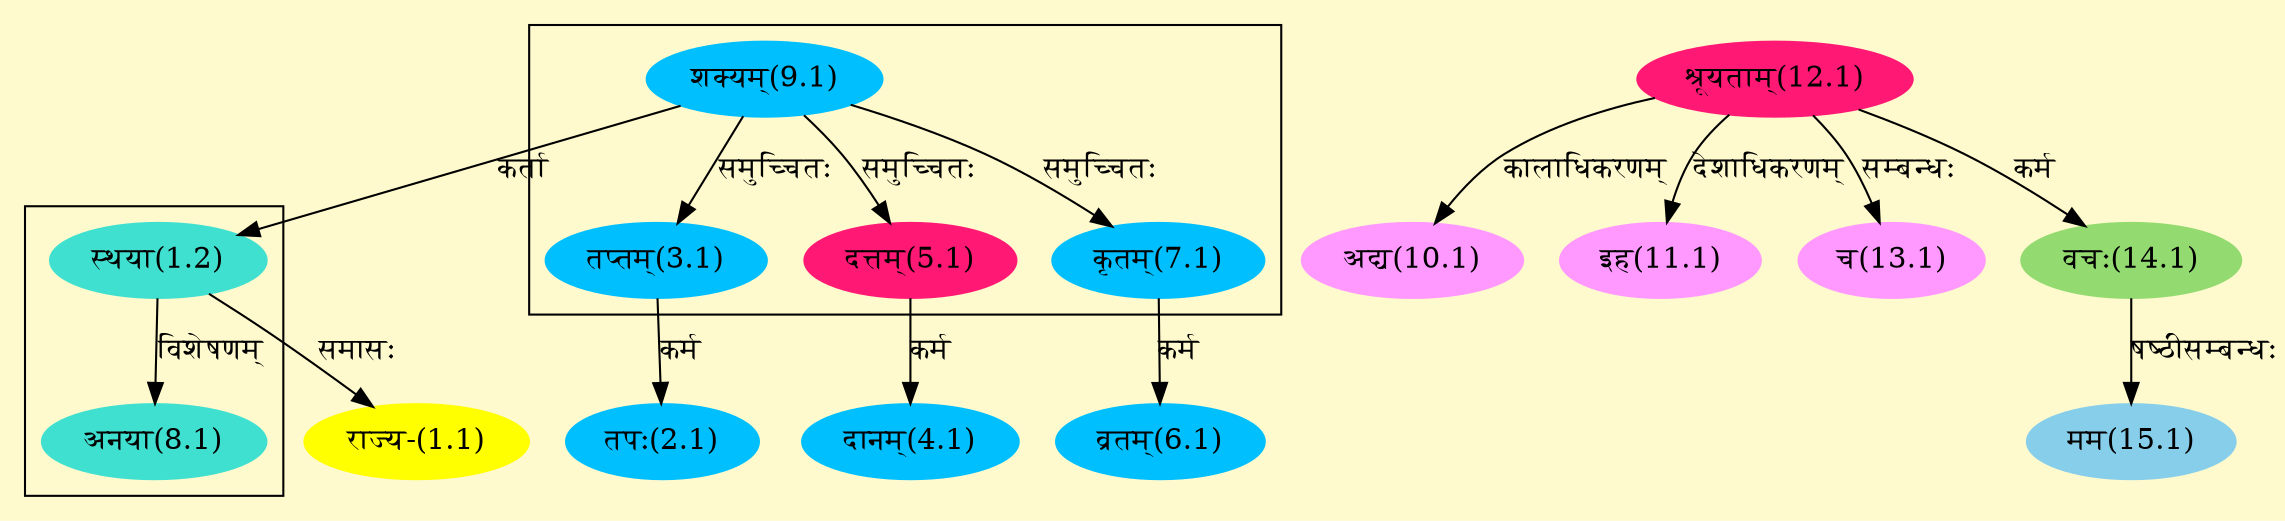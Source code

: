 digraph G{
rankdir=BT;
 compound=true;
 bgcolor="lemonchiffon1";

subgraph cluster_1{
Node3_1 [style=filled, color="#00BFFF" label = "तप्तम्(3.1)"]
Node9_1 [style=filled, color="#00BFFF" label = "शक्यम्(9.1)"]
Node5_1 [style=filled, color="#FF1975" label = "दत्तम्(5.1)"]
Node7_1 [style=filled, color="#00BFFF" label = "कृतम्(7.1)"]

}

subgraph cluster_2{
Node8_1 [style=filled, color="#40E0D0" label = "अनया(8.1)"]
Node1_2 [style=filled, color="#40E0D0" label = "स्थया(1.2)"]

}
Node1_1 [style=filled, color="#FFFF00" label = "राज्य-(1.1)"]
Node1_2 [style=filled, color="#40E0D0" label = "स्थया(1.2)"]
Node9_1 [style=filled, color="#00BFFF" label = "शक्यम्(9.1)"]
Node2_1 [style=filled, color="#00BFFF" label = "तपः(2.1)"]
Node3_1 [style=filled, color="#00BFFF" label = "तप्तम्(3.1)"]
Node4_1 [style=filled, color="#00BFFF" label = "दानम्(4.1)"]
Node5_1 [style=filled, color="#FF1975" label = "दत्तम्(5.1)"]
Node6_1 [style=filled, color="#00BFFF" label = "व्रतम्(6.1)"]
Node7_1 [style=filled, color="#00BFFF" label = "कृतम्(7.1)"]
Node [style=filled, color="" label = "()"]
Node10_1 [style=filled, color="#FF99FF" label = "अद्य(10.1)"]
Node12_1 [style=filled, color="#FF1975" label = "श्रूयताम्(12.1)"]
Node11_1 [style=filled, color="#FF99FF" label = "इह(11.1)"]
Node13_1 [style=filled, color="#FF99FF" label = "च(13.1)"]
Node14_1 [style=filled, color="#93DB70" label = "वचः(14.1)"]
Node15_1 [style=filled, color="#87CEEB" label = "मम(15.1)"]
/* Start of Relations section */

Node1_1 -> Node1_2 [  label="समासः"  dir="back" ]
Node1_2 -> Node9_1 [  label="कर्ता"  dir="back" ]
Node2_1 -> Node3_1 [  label="कर्म"  dir="back" ]
Node3_1 -> Node9_1 [  label="समुच्चितः"  dir="back" ]
Node4_1 -> Node5_1 [  label="कर्म"  dir="back" ]
Node5_1 -> Node9_1 [  label="समुच्चितः"  dir="back" ]
Node6_1 -> Node7_1 [  label="कर्म"  dir="back" ]
Node7_1 -> Node9_1 [  label="समुच्चितः"  dir="back" ]
Node8_1 -> Node1_2 [  label="विशेषणम्"  dir="back" ]
Node10_1 -> Node12_1 [  label="कालाधिकरणम्"  dir="back" ]
Node11_1 -> Node12_1 [  label="देशाधिकरणम्"  dir="back" ]
Node13_1 -> Node12_1 [  label="सम्बन्धः"  dir="back" ]
Node14_1 -> Node12_1 [  label="कर्म"  dir="back" ]
Node15_1 -> Node14_1 [  label="षष्ठीसम्बन्धः"  dir="back" ]
}
